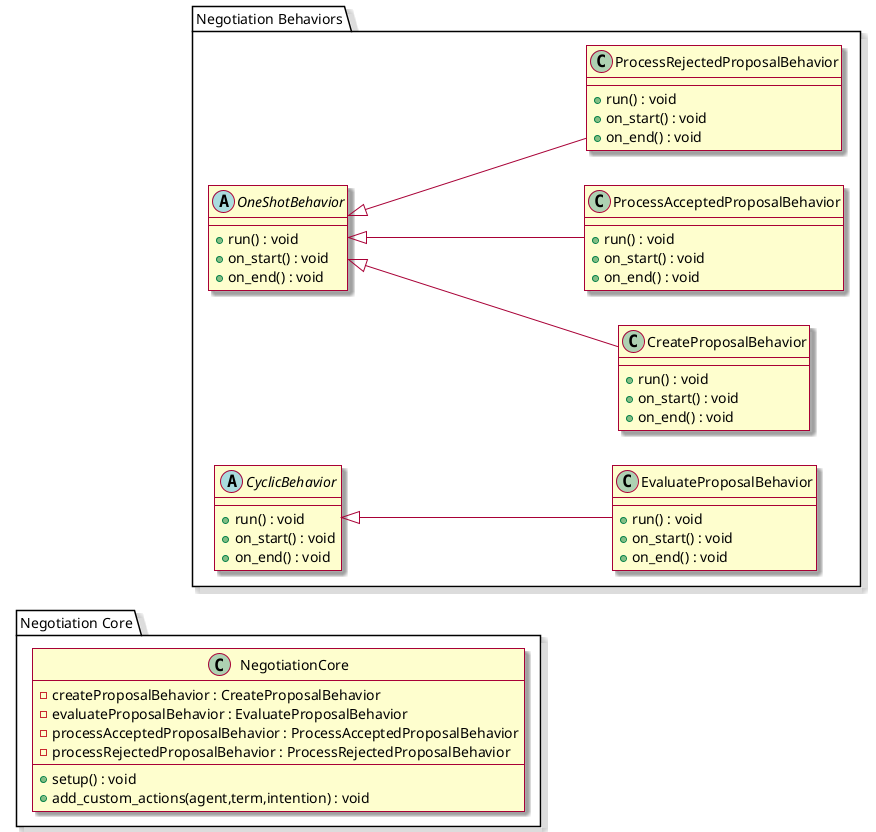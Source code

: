 @startuml "Neogtiation"

skin rose
allowmixing
left to right direction
package "Negotiation Core" {
  class "NegotiationCore" as NegotiationCore {
    - createProposalBehavior : CreateProposalBehavior
    - evaluateProposalBehavior : EvaluateProposalBehavior
    - processAcceptedProposalBehavior : ProcessAcceptedProposalBehavior
    - processRejectedProposalBehavior : ProcessRejectedProposalBehavior

    + setup() : void
    + add_custom_actions(agent,term,intention) : void
  }
}
package "Negotiation Behaviors"  as NegotiationBehaviors {
    abstract class "OneShotBehavior" as OneShotBehavior{
    + run() : void
    + on_start() : void
    + on_end() : void
  }
  abstract class "CyclicBehavior" as CyclicBehavior{
    + run() : void
    + on_start() : void
    + on_end() : void
  }
  class "CreateProposalBehavior" as CreateProposalBehavior {
    + run() : void
    + on_start() : void
    + on_end() : void
  }
  class "EvaluateProposalBehavior" as EvaluateProposalBehavior {
    + run() : void
    + on_start() : void
    + on_end() : void
  }
  class "ProcessAcceptedProposalBehavior" as ProcessAcceptedProposalBehavior {
    + run() : void
    + on_start() : void
    + on_end() : void
  }
  class "ProcessRejectedProposalBehavior" as ProcessRejectedProposalBehavior {
    + run() : void
    + on_start() : void
    + on_end() : void
  }
  CyclicBehavior <|-- EvaluateProposalBehavior
  OneShotBehavior <|-- CreateProposalBehavior
  OneShotBehavior <|-- ProcessAcceptedProposalBehavior
  OneShotBehavior <|-- ProcessRejectedProposalBehavior
}


@enduml